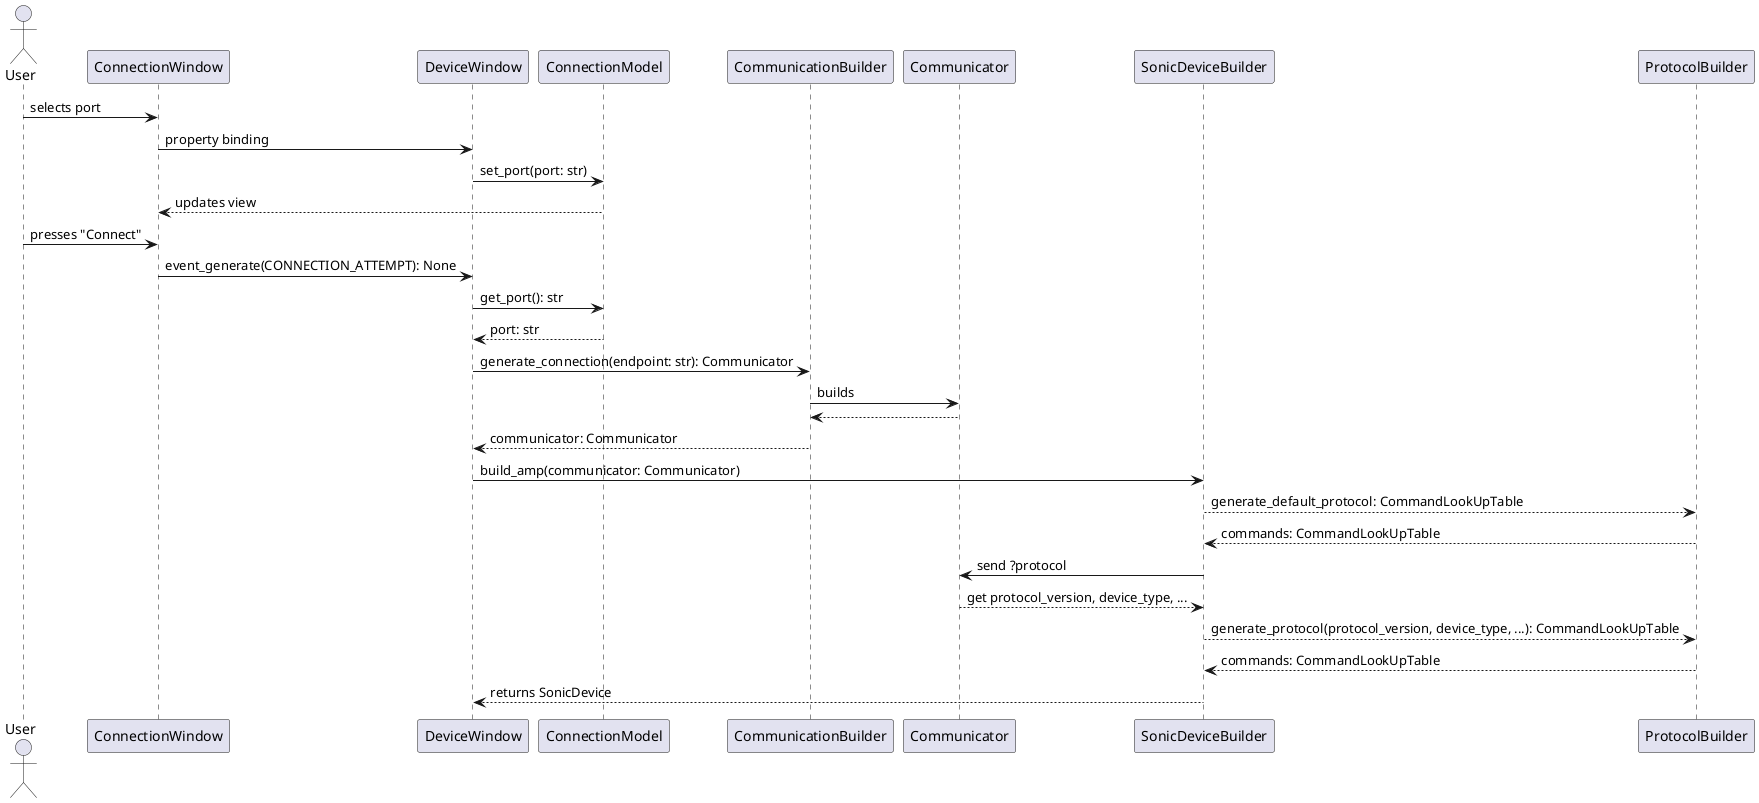 @startuml

actor User

User -> ConnectionWindow: selects port
ConnectionWindow -> DeviceWindow: property binding
DeviceWindow -> ConnectionModel: set_port(port: str)
ConnectionModel --> ConnectionWindow: updates view
User -> ConnectionWindow: presses "Connect"
ConnectionWindow -> DeviceWindow: event_generate(CONNECTION_ATTEMPT): None
DeviceWindow -> ConnectionModel: get_port(): str
ConnectionModel --> DeviceWindow: port: str
DeviceWindow -> CommunicationBuilder: generate_connection(endpoint: str): Communicator
CommunicationBuilder -> Communicator: builds
Communicator --> CommunicationBuilder
CommunicationBuilder --> DeviceWindow: communicator: Communicator
DeviceWindow -> SonicDeviceBuilder: build_amp(communicator: Communicator)
SonicDeviceBuilder --> ProtocolBuilder: generate_default_protocol: CommandLookUpTable
ProtocolBuilder --> SonicDeviceBuilder: commands: CommandLookUpTable
SonicDeviceBuilder -> Communicator: send ?protocol
Communicator --> SonicDeviceBuilder: get protocol_version, device_type, ...
SonicDeviceBuilder --> ProtocolBuilder: generate_protocol(protocol_version, device_type, ...): CommandLookUpTable
ProtocolBuilder --> SonicDeviceBuilder: commands: CommandLookUpTable
SonicDeviceBuilder --> DeviceWindow: returns SonicDevice
@enduml

